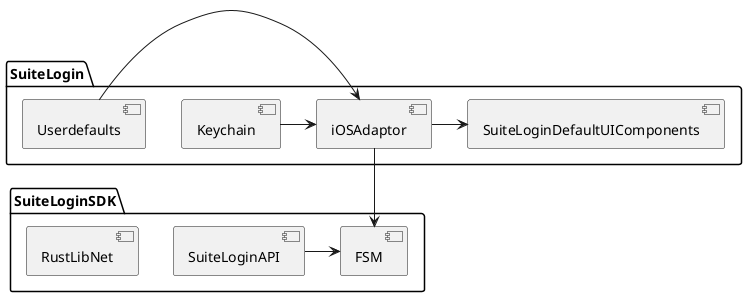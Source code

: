 @startuml SuiteLogin结构图

package "SuiteLogin" {
    [iOSAdaptor] -> [SuiteLoginDefaultUIComponents]
    [Keychain] -> [iOSAdaptor]
    [Userdefaults] -> [iOSAdaptor]
}

package "SuiteLoginSDK" {
    [iOSAdaptor] --> [FSM]
    [SuiteLoginAPI] -> [FSM]
    [RustLibNet]
}

@enduml

@startuml LarkLoginUML

interface DeviceIDFetcher {
    + void callback(deviceID: String)
}

interface ISuiteLoginConfiguration {
    + DeviceIDFetcher deviceIDFetcher;
    + String? pushChannelID;
    + SuiteLoginAppID appID;
    + String host;
    + SuiteLoginLocale locale;
    + String groupID;
    + Bool multiUser;
    + Environment environment;
    + OpenURLHandler openURL;
}

enum Environment {
    case internal
    case oversea
}

enum SuiteFastLoginCallbackResult {
    case ok(DeviceID, AccoutUserInfo[], currentUserIdx)
    case error(error)
}

interface ISuiteLoginCallback {
    + callback(DeviceID, AccountUserInfo[], CurrentUserIndex)
}

interface ISutieFastLoginCallback {
    + callback(SuiteFastLoginCallbackResult result)
}

class SuiteLogin {
    - SuiteLoginSDK suiteLoginSDK
    + String deviceID;
    + String installID;
    + init(ISuiteLoginConfiguration configuration)
    + login(ISuiteLoginCallback callback) -> LoginViewController
    + avtiveAccount(ISuiteLoginCallback callback) -> InitializeViewController
    + fastLogin(ISuiteFastLoginLoginCallback callback)
    + updatePassword() -> UIViewController
    + logout()
    + setDoubleLoginVerify()
    + fetchDoubleLoginVerify()
    + switchToUser(AccountUserInfo user)
}

interface OpenURLHandler {
    + openURL(URL url)
}

class SuiteLoginSDK {
    + (String?, String?) deviceInfo;
    + init(ISuiteLoginConfiguration configuration);
    - StateMachine stageMachine;
    - SuiteLoginAPI loginAPI;
    - SuiteLoginStore store;
}

class StateMachine {
    + void fireEvent(Event event);
    + void onChange(Function(Event event, State state, Context context))
}

class SuiteLoginAPI {
    + init(ISuiteLoginConfiguration configuration)
}

class SuiteLoginStore {
    + init(String groupName)
}

class AccountUserInfo {
    + String userID;
    + String tenantID;
    + String name;
    + String enName;
    + Bool isActive;
    + Bool isFrozen;
    + String avatarKey;
    + String avatarUrl;
    + String session;
    + String domain;
    + AccountTenantInfo? tenant;
}

class AccountTenantInfo {
    + String userID;
    + String tenantID;
    + String name;
    + String iconUrl;
    + String tenantCode;
}

SuiteLogin ..|> SuiteLoginSDK
SuiteLogin ..|> ISuiteLoginConfiguration
SuiteLogin ..|> ISuiteLoginCallback
SuiteLogin ..|> ISutieFastLoginCallback
SuiteLoginSDK ..|> StateMachine
SuiteLoginSDK ..|> SuiteLoginAPI
SuiteLoginSDK ..|> SuiteLoginStore
ISuiteLoginConfiguration ..|> OpenURLHandler
ISuiteLoginConfiguration ..|> DeviceIDFetcher
ISuiteLoginConfiguration ..|> Environment
ISuiteLoginCallback ..|> AccountUserInfo
ISutieFastLoginCallback ..|> SuiteFastLoginCallbackResult
ISutieFastLoginCallback ..|> AccountUserInfo
AccountUserInfo ..|> AccountTenantInfo

@enduml

@startuml SuiteLoginServerState

[*] --> InitializeState
InitializeState : need phoneNumber or email
InitializeState --> VerifyCodeState : loginStartEvent
InitializeState --> VerifyPwdState : verifyPwdEvent

VerifyCodeState : need verifyCode
VerifyCodeState --> SetPwdState
VerifyCodeState --> VerifySuccess

ForGetPwdState : need phone number of email
ForGetPwdState --> VerifyForgetPwdCode

VerifyForgetPwdCode : need verifyCode
VerifyForgetPwdCode --> ResetPwdState

ResetPwdState : need modify_pwd_token
ResetPwdState --> VerifySuccess

VerifyPwdState : need pwd
VerifyPwdState --> VerifyCodeState
VerifyPwdState --> ForGetPwdState
VerifyPwdState --> VerifySuccess

SetPwdState : need modify_pwd_token
SetPwdState --> VerifySuccess

VerifySuccess : getAccounts
VerifySuccess --> LoginEnd

LoginEnd --> [*]

@enduml

@startuml SuiteLoginAllStateMachine

[*] --> InitializeState
[*] --> InitializePersonalState : if change User \n in app and\n account is 2c\n need active
InitializeState --> LoginApiReady : fetchDeviceIDEvent

LoginApiReady: required deviceID to init api

LoginApiReady --> VerifyCodeState : if not init pwd
LoginApiReady --> VerifyPwdState : if init pwd

VerifyCodeState : user input verifyCode
VerifyCodeState --> SetPwdState : init user pwd
VerifyCodeState --> VerifySuccess

ForGetPwdState : user input phone number of email
ForGetPwdState --> VerifyForgetPwdCode

VerifyForgetPwdCode : user input verifyCode
VerifyForgetPwdCode --> ResetPwdState

ResetPwdState : need VerifyForgetPwdCode return modify_pwd_token
ResetPwdState --> VerifySuccess

VerifyPwdState : user input pwd
VerifyPwdState --> VerifyCodeState
VerifyPwdState --> ForGetPwdState
VerifyPwdState --> VerifySuccess

SetPwdState : need modify_pwd_token
SetPwdState --> VerifySuccess

VerifySuccess : getAccounts
VerifySuccess --> LoginEnd
VerifySuccess --> InitializePersonalState : 2C账号需要激活
InitializePersonalState: required UserID
InitializePersonalState --> VerifySuccess
VerifySuccess --> AccountFrozen : 全部2B账号都被冻结, 并且没有2C账号
AccountFrozen --> [*] : 没有完成登陆，不会继续

LoginEnd --> [*]

@enduml

@startuml SuiteLoginUpgrade

participant SuiteLogin order 10
participant Server order 20

title: SuiteLoginUpgrade

== 正常Login流程 ==
SuiteLogin -> SuiteLogin: 根据自己BundleID判断国内国外域名，static code
SuiteLogin -> Server: MainDomain request
Server -> SuiteLogin: Account { tenant { domain } } 服务器返回tenant域名
SuiteLogin -> Client: Account with tenants domain

== fastLogin流程 ==
SuiteLogin -> SuiteLogin: getLocalAccount
SuiteLogin -> Client: Account 2.2.0之前没有domain

== upgrade流程 ==
SuiteLogin -> SuiteLogin: getLocalAccount
SuiteLogin -> SuiteLogin: check LocalAccount is ok. 按照版本不同去找不同的key
SuiteLogin -> Server: 如果有问题, upgrade接口获取最新Account
SuiteLogin -> SuiteLogin: retry3次。如果失败loguout
SuiteLogin -> SuiteLogin: loguout失败，维持现在状态直到logout成功
SuiteLogin -> Client: 最新Account

@enduml